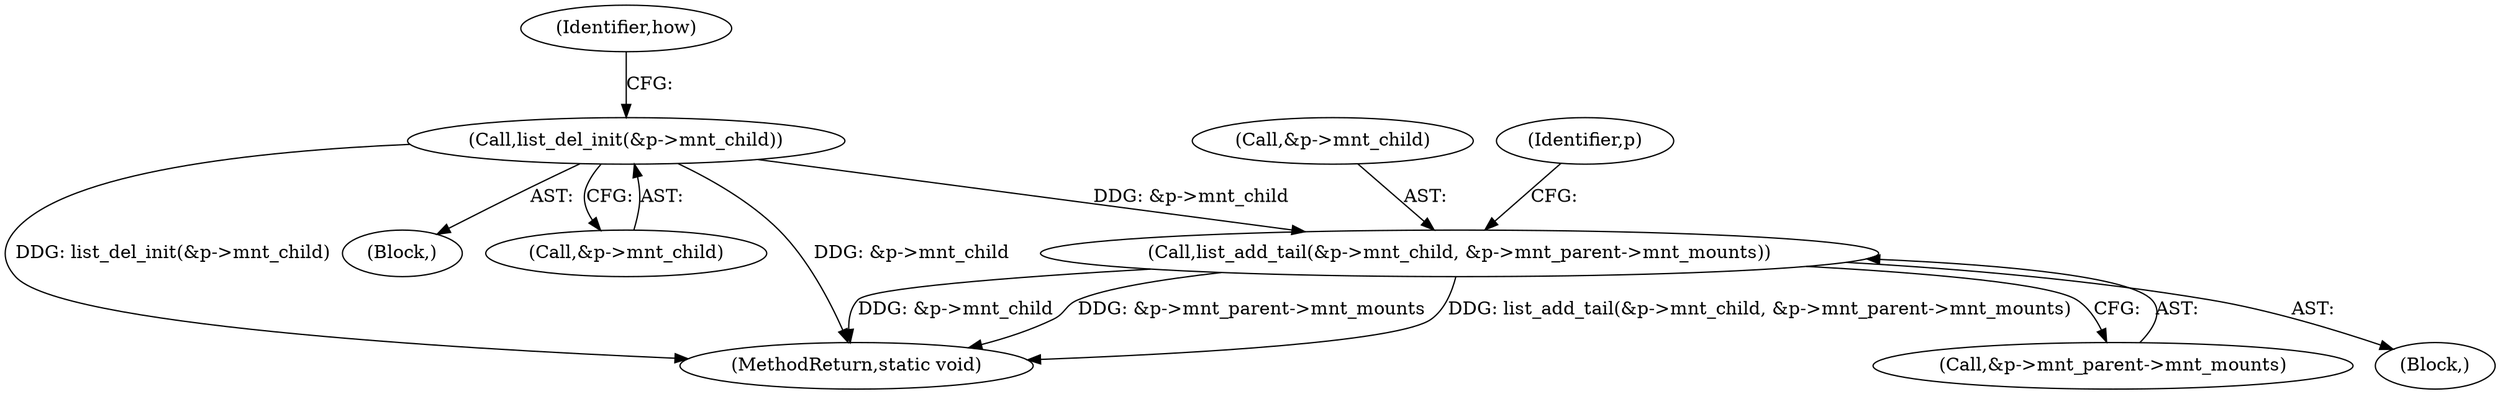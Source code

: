 digraph "0_linux_ce07d891a0891d3c0d0c2d73d577490486b809e1_1@pointer" {
"1000227" [label="(Call,list_add_tail(&p->mnt_child, &p->mnt_parent->mnt_mounts))"];
"1000143" [label="(Call,list_del_init(&p->mnt_child))"];
"1000228" [label="(Call,&p->mnt_child)"];
"1000226" [label="(Block,)"];
"1000150" [label="(Identifier,how)"];
"1000243" [label="(Identifier,p)"];
"1000245" [label="(MethodReturn,static void)"];
"1000142" [label="(Block,)"];
"1000232" [label="(Call,&p->mnt_parent->mnt_mounts)"];
"1000227" [label="(Call,list_add_tail(&p->mnt_child, &p->mnt_parent->mnt_mounts))"];
"1000143" [label="(Call,list_del_init(&p->mnt_child))"];
"1000144" [label="(Call,&p->mnt_child)"];
"1000227" -> "1000226"  [label="AST: "];
"1000227" -> "1000232"  [label="CFG: "];
"1000228" -> "1000227"  [label="AST: "];
"1000232" -> "1000227"  [label="AST: "];
"1000243" -> "1000227"  [label="CFG: "];
"1000227" -> "1000245"  [label="DDG: list_add_tail(&p->mnt_child, &p->mnt_parent->mnt_mounts)"];
"1000227" -> "1000245"  [label="DDG: &p->mnt_child"];
"1000227" -> "1000245"  [label="DDG: &p->mnt_parent->mnt_mounts"];
"1000143" -> "1000227"  [label="DDG: &p->mnt_child"];
"1000143" -> "1000142"  [label="AST: "];
"1000143" -> "1000144"  [label="CFG: "];
"1000144" -> "1000143"  [label="AST: "];
"1000150" -> "1000143"  [label="CFG: "];
"1000143" -> "1000245"  [label="DDG: &p->mnt_child"];
"1000143" -> "1000245"  [label="DDG: list_del_init(&p->mnt_child)"];
}
